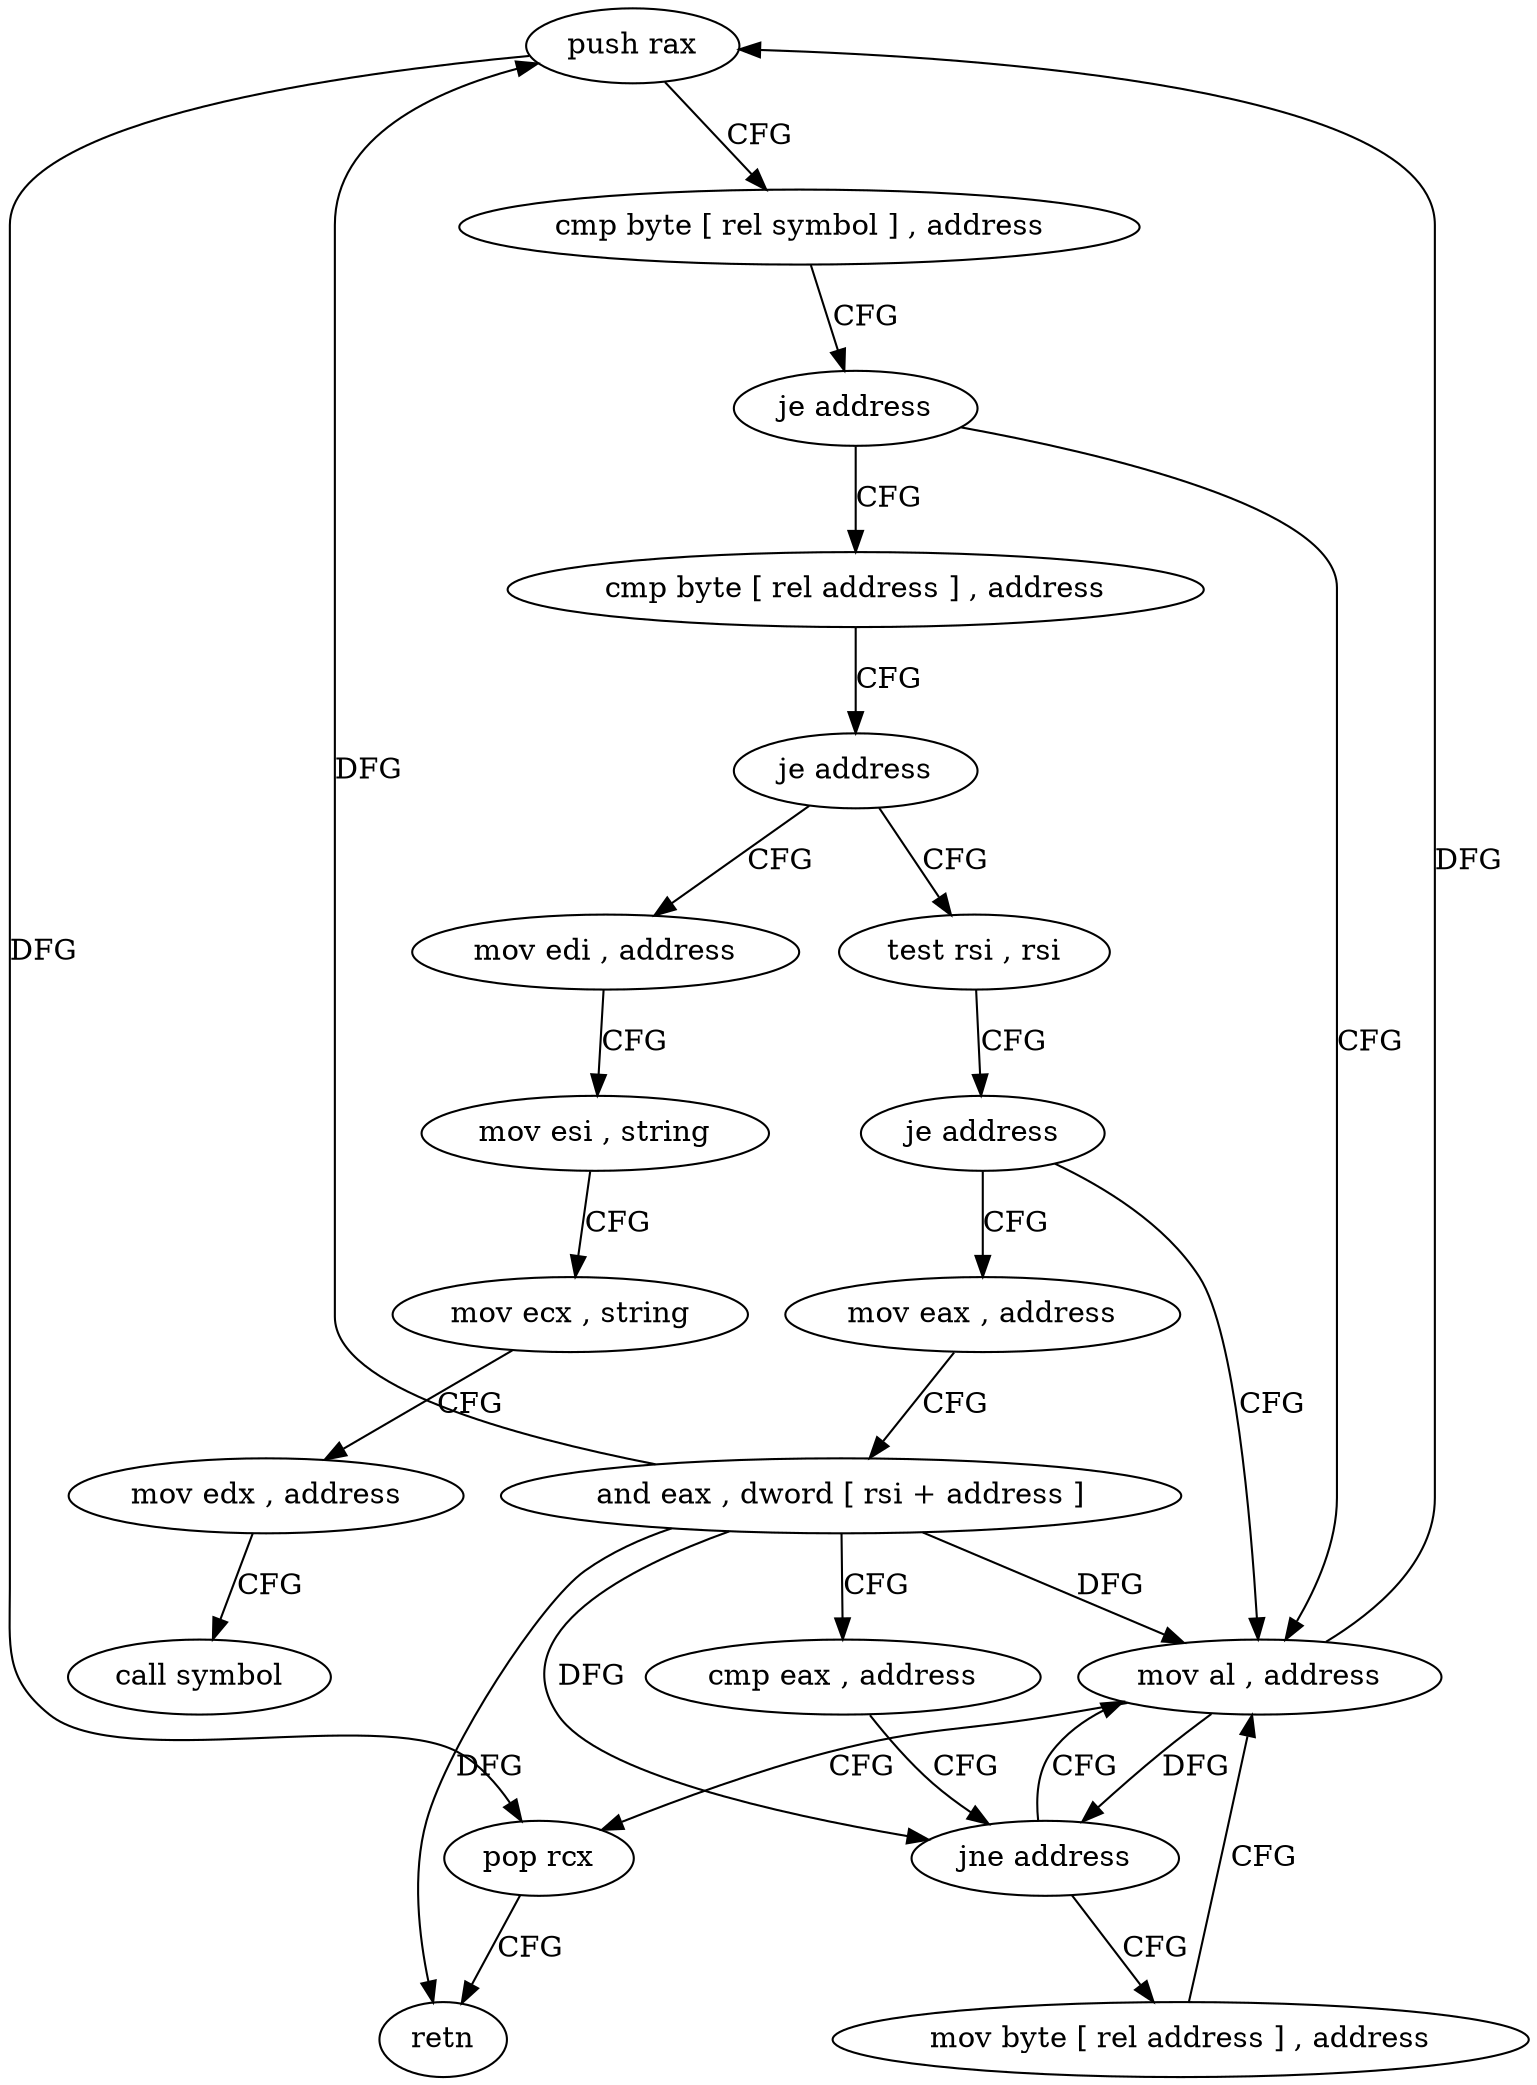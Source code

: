 digraph "func" {
"4214560" [label = "push rax" ]
"4214561" [label = "cmp byte [ rel symbol ] , address" ]
"4214568" [label = "je address" ]
"4214606" [label = "mov al , address" ]
"4214570" [label = "cmp byte [ rel address ] , address" ]
"4214608" [label = "pop rcx" ]
"4214609" [label = "retn" ]
"4214577" [label = "je address" ]
"4214610" [label = "mov edi , address" ]
"4214579" [label = "test rsi , rsi" ]
"4214615" [label = "mov esi , string" ]
"4214620" [label = "mov ecx , string" ]
"4214625" [label = "mov edx , address" ]
"4214630" [label = "call symbol" ]
"4214582" [label = "je address" ]
"4214584" [label = "mov eax , address" ]
"4214589" [label = "and eax , dword [ rsi + address ]" ]
"4214592" [label = "cmp eax , address" ]
"4214597" [label = "jne address" ]
"4214599" [label = "mov byte [ rel address ] , address" ]
"4214560" -> "4214561" [ label = "CFG" ]
"4214560" -> "4214608" [ label = "DFG" ]
"4214561" -> "4214568" [ label = "CFG" ]
"4214568" -> "4214606" [ label = "CFG" ]
"4214568" -> "4214570" [ label = "CFG" ]
"4214606" -> "4214608" [ label = "CFG" ]
"4214606" -> "4214560" [ label = "DFG" ]
"4214606" -> "4214597" [ label = "DFG" ]
"4214570" -> "4214577" [ label = "CFG" ]
"4214608" -> "4214609" [ label = "CFG" ]
"4214577" -> "4214610" [ label = "CFG" ]
"4214577" -> "4214579" [ label = "CFG" ]
"4214610" -> "4214615" [ label = "CFG" ]
"4214579" -> "4214582" [ label = "CFG" ]
"4214615" -> "4214620" [ label = "CFG" ]
"4214620" -> "4214625" [ label = "CFG" ]
"4214625" -> "4214630" [ label = "CFG" ]
"4214582" -> "4214606" [ label = "CFG" ]
"4214582" -> "4214584" [ label = "CFG" ]
"4214584" -> "4214589" [ label = "CFG" ]
"4214589" -> "4214592" [ label = "CFG" ]
"4214589" -> "4214560" [ label = "DFG" ]
"4214589" -> "4214606" [ label = "DFG" ]
"4214589" -> "4214609" [ label = "DFG" ]
"4214589" -> "4214597" [ label = "DFG" ]
"4214592" -> "4214597" [ label = "CFG" ]
"4214597" -> "4214606" [ label = "CFG" ]
"4214597" -> "4214599" [ label = "CFG" ]
"4214599" -> "4214606" [ label = "CFG" ]
}

